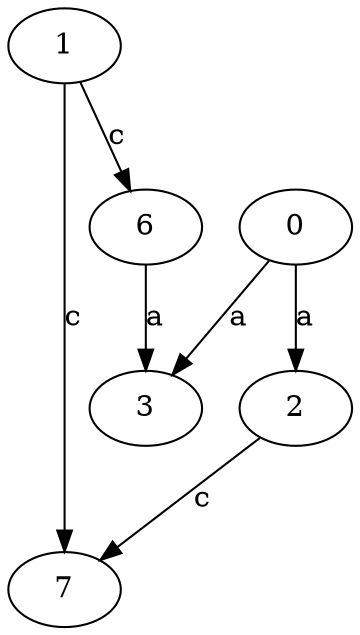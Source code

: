 strict digraph  {
1;
0;
2;
3;
6;
7;
1 -> 6  [label=c];
1 -> 7  [label=c];
0 -> 2  [label=a];
0 -> 3  [label=a];
2 -> 7  [label=c];
6 -> 3  [label=a];
}
